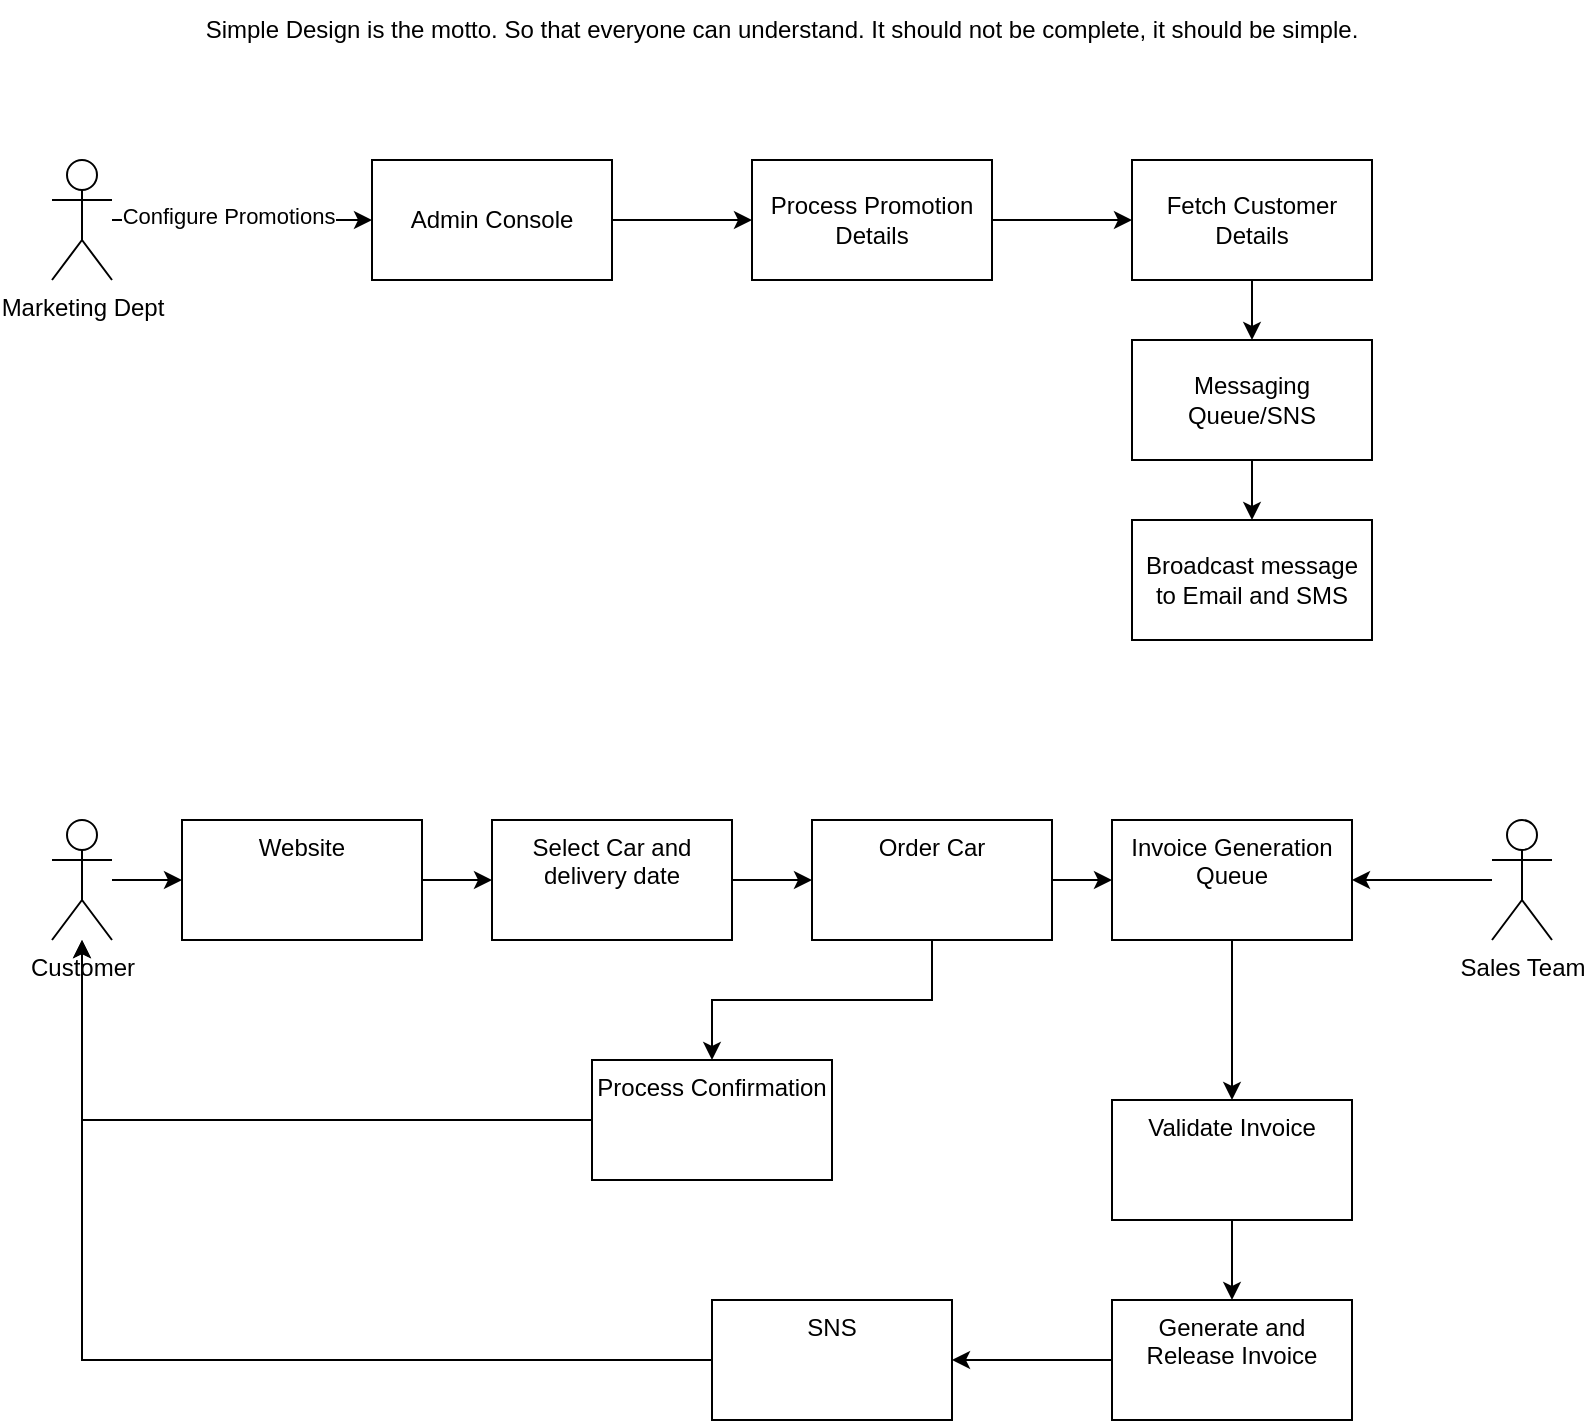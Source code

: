 <mxfile version="24.2.3" type="github">
  <diagram name="Page-1" id="Tbk4IP9_46neTQWiwS_g">
    <mxGraphModel dx="934" dy="485" grid="1" gridSize="10" guides="1" tooltips="1" connect="1" arrows="1" fold="1" page="1" pageScale="1" pageWidth="850" pageHeight="1100" math="0" shadow="0">
      <root>
        <mxCell id="0" />
        <mxCell id="1" parent="0" />
        <mxCell id="4wKICt7usqroxkZolmB6-1" value="Simple Design is the motto. So that everyone can understand. It should not be complete, it should be simple." style="text;html=1;align=center;verticalAlign=middle;whiteSpace=wrap;rounded=0;" vertex="1" parent="1">
          <mxGeometry x="115" y="20" width="620" height="30" as="geometry" />
        </mxCell>
        <mxCell id="4wKICt7usqroxkZolmB6-4" style="edgeStyle=orthogonalEdgeStyle;rounded=0;orthogonalLoop=1;jettySize=auto;html=1;entryX=0;entryY=0.5;entryDx=0;entryDy=0;" edge="1" parent="1" source="4wKICt7usqroxkZolmB6-2" target="4wKICt7usqroxkZolmB6-3">
          <mxGeometry relative="1" as="geometry" />
        </mxCell>
        <mxCell id="4wKICt7usqroxkZolmB6-7" value="Configure Promotions" style="edgeLabel;html=1;align=center;verticalAlign=middle;resizable=0;points=[];" vertex="1" connectable="0" parent="4wKICt7usqroxkZolmB6-4">
          <mxGeometry x="-0.113" y="2" relative="1" as="geometry">
            <mxPoint as="offset" />
          </mxGeometry>
        </mxCell>
        <mxCell id="4wKICt7usqroxkZolmB6-2" value="Marketing Dept" style="shape=umlActor;verticalLabelPosition=bottom;verticalAlign=top;html=1;outlineConnect=0;" vertex="1" parent="1">
          <mxGeometry x="60" y="100" width="30" height="60" as="geometry" />
        </mxCell>
        <mxCell id="4wKICt7usqroxkZolmB6-9" value="" style="edgeStyle=orthogonalEdgeStyle;rounded=0;orthogonalLoop=1;jettySize=auto;html=1;" edge="1" parent="1" source="4wKICt7usqroxkZolmB6-3" target="4wKICt7usqroxkZolmB6-8">
          <mxGeometry relative="1" as="geometry" />
        </mxCell>
        <mxCell id="4wKICt7usqroxkZolmB6-3" value="Admin Console" style="rounded=0;whiteSpace=wrap;html=1;" vertex="1" parent="1">
          <mxGeometry x="220" y="100" width="120" height="60" as="geometry" />
        </mxCell>
        <mxCell id="4wKICt7usqroxkZolmB6-11" value="" style="edgeStyle=orthogonalEdgeStyle;rounded=0;orthogonalLoop=1;jettySize=auto;html=1;" edge="1" parent="1" source="4wKICt7usqroxkZolmB6-8" target="4wKICt7usqroxkZolmB6-10">
          <mxGeometry relative="1" as="geometry" />
        </mxCell>
        <mxCell id="4wKICt7usqroxkZolmB6-8" value="Process Promotion Details" style="whiteSpace=wrap;html=1;rounded=0;" vertex="1" parent="1">
          <mxGeometry x="410" y="100" width="120" height="60" as="geometry" />
        </mxCell>
        <mxCell id="4wKICt7usqroxkZolmB6-13" value="" style="edgeStyle=orthogonalEdgeStyle;rounded=0;orthogonalLoop=1;jettySize=auto;html=1;" edge="1" parent="1" source="4wKICt7usqroxkZolmB6-10" target="4wKICt7usqroxkZolmB6-12">
          <mxGeometry relative="1" as="geometry" />
        </mxCell>
        <mxCell id="4wKICt7usqroxkZolmB6-10" value="Fetch Customer Details" style="whiteSpace=wrap;html=1;rounded=0;" vertex="1" parent="1">
          <mxGeometry x="600" y="100" width="120" height="60" as="geometry" />
        </mxCell>
        <mxCell id="4wKICt7usqroxkZolmB6-15" value="" style="edgeStyle=orthogonalEdgeStyle;rounded=0;orthogonalLoop=1;jettySize=auto;html=1;" edge="1" parent="1" source="4wKICt7usqroxkZolmB6-12" target="4wKICt7usqroxkZolmB6-14">
          <mxGeometry relative="1" as="geometry" />
        </mxCell>
        <mxCell id="4wKICt7usqroxkZolmB6-12" value="Messaging Queue/SNS" style="whiteSpace=wrap;html=1;rounded=0;" vertex="1" parent="1">
          <mxGeometry x="600" y="190" width="120" height="60" as="geometry" />
        </mxCell>
        <mxCell id="4wKICt7usqroxkZolmB6-14" value="Broadcast message to Email and SMS" style="whiteSpace=wrap;html=1;rounded=0;" vertex="1" parent="1">
          <mxGeometry x="600" y="280" width="120" height="60" as="geometry" />
        </mxCell>
        <mxCell id="4wKICt7usqroxkZolmB6-19" value="" style="edgeStyle=orthogonalEdgeStyle;rounded=0;orthogonalLoop=1;jettySize=auto;html=1;" edge="1" parent="1" source="4wKICt7usqroxkZolmB6-17" target="4wKICt7usqroxkZolmB6-18">
          <mxGeometry relative="1" as="geometry" />
        </mxCell>
        <mxCell id="4wKICt7usqroxkZolmB6-17" value="Customer" style="shape=umlActor;verticalLabelPosition=bottom;verticalAlign=top;html=1;outlineConnect=0;" vertex="1" parent="1">
          <mxGeometry x="60" y="430" width="30" height="60" as="geometry" />
        </mxCell>
        <mxCell id="4wKICt7usqroxkZolmB6-21" value="" style="edgeStyle=orthogonalEdgeStyle;rounded=0;orthogonalLoop=1;jettySize=auto;html=1;" edge="1" parent="1" source="4wKICt7usqroxkZolmB6-18" target="4wKICt7usqroxkZolmB6-20">
          <mxGeometry relative="1" as="geometry" />
        </mxCell>
        <mxCell id="4wKICt7usqroxkZolmB6-18" value="Website" style="whiteSpace=wrap;html=1;verticalAlign=top;" vertex="1" parent="1">
          <mxGeometry x="125" y="430" width="120" height="60" as="geometry" />
        </mxCell>
        <mxCell id="4wKICt7usqroxkZolmB6-23" value="" style="edgeStyle=orthogonalEdgeStyle;rounded=0;orthogonalLoop=1;jettySize=auto;html=1;" edge="1" parent="1" source="4wKICt7usqroxkZolmB6-20" target="4wKICt7usqroxkZolmB6-22">
          <mxGeometry relative="1" as="geometry" />
        </mxCell>
        <mxCell id="4wKICt7usqroxkZolmB6-20" value="Select Car and delivery date" style="whiteSpace=wrap;html=1;verticalAlign=top;" vertex="1" parent="1">
          <mxGeometry x="280" y="430" width="120" height="60" as="geometry" />
        </mxCell>
        <mxCell id="4wKICt7usqroxkZolmB6-25" value="" style="edgeStyle=orthogonalEdgeStyle;rounded=0;orthogonalLoop=1;jettySize=auto;html=1;" edge="1" parent="1" source="4wKICt7usqroxkZolmB6-22" target="4wKICt7usqroxkZolmB6-24">
          <mxGeometry relative="1" as="geometry" />
        </mxCell>
        <mxCell id="4wKICt7usqroxkZolmB6-27" value="" style="edgeStyle=orthogonalEdgeStyle;rounded=0;orthogonalLoop=1;jettySize=auto;html=1;" edge="1" parent="1" source="4wKICt7usqroxkZolmB6-22" target="4wKICt7usqroxkZolmB6-26">
          <mxGeometry relative="1" as="geometry" />
        </mxCell>
        <mxCell id="4wKICt7usqroxkZolmB6-22" value="Order Car" style="whiteSpace=wrap;html=1;verticalAlign=top;" vertex="1" parent="1">
          <mxGeometry x="440" y="430" width="120" height="60" as="geometry" />
        </mxCell>
        <mxCell id="4wKICt7usqroxkZolmB6-32" value="" style="edgeStyle=orthogonalEdgeStyle;rounded=0;orthogonalLoop=1;jettySize=auto;html=1;" edge="1" parent="1" source="4wKICt7usqroxkZolmB6-24" target="4wKICt7usqroxkZolmB6-31">
          <mxGeometry relative="1" as="geometry" />
        </mxCell>
        <mxCell id="4wKICt7usqroxkZolmB6-24" value="Invoice Generation Queue" style="whiteSpace=wrap;html=1;verticalAlign=top;" vertex="1" parent="1">
          <mxGeometry x="590" y="430" width="120" height="60" as="geometry" />
        </mxCell>
        <mxCell id="4wKICt7usqroxkZolmB6-28" style="edgeStyle=orthogonalEdgeStyle;rounded=0;orthogonalLoop=1;jettySize=auto;html=1;" edge="1" parent="1" source="4wKICt7usqroxkZolmB6-26" target="4wKICt7usqroxkZolmB6-17">
          <mxGeometry relative="1" as="geometry" />
        </mxCell>
        <mxCell id="4wKICt7usqroxkZolmB6-26" value="Process Confirmation" style="whiteSpace=wrap;html=1;verticalAlign=top;" vertex="1" parent="1">
          <mxGeometry x="330" y="550" width="120" height="60" as="geometry" />
        </mxCell>
        <mxCell id="4wKICt7usqroxkZolmB6-30" style="edgeStyle=orthogonalEdgeStyle;rounded=0;orthogonalLoop=1;jettySize=auto;html=1;entryX=1;entryY=0.5;entryDx=0;entryDy=0;" edge="1" parent="1" source="4wKICt7usqroxkZolmB6-29" target="4wKICt7usqroxkZolmB6-24">
          <mxGeometry relative="1" as="geometry" />
        </mxCell>
        <mxCell id="4wKICt7usqroxkZolmB6-29" value="Sales Team" style="shape=umlActor;verticalLabelPosition=bottom;verticalAlign=top;html=1;outlineConnect=0;" vertex="1" parent="1">
          <mxGeometry x="780" y="430" width="30" height="60" as="geometry" />
        </mxCell>
        <mxCell id="4wKICt7usqroxkZolmB6-34" value="" style="edgeStyle=orthogonalEdgeStyle;rounded=0;orthogonalLoop=1;jettySize=auto;html=1;" edge="1" parent="1" source="4wKICt7usqroxkZolmB6-31" target="4wKICt7usqroxkZolmB6-33">
          <mxGeometry relative="1" as="geometry" />
        </mxCell>
        <mxCell id="4wKICt7usqroxkZolmB6-31" value="Validate Invoice" style="whiteSpace=wrap;html=1;verticalAlign=top;" vertex="1" parent="1">
          <mxGeometry x="590" y="570" width="120" height="60" as="geometry" />
        </mxCell>
        <mxCell id="4wKICt7usqroxkZolmB6-36" value="" style="edgeStyle=orthogonalEdgeStyle;rounded=0;orthogonalLoop=1;jettySize=auto;html=1;" edge="1" parent="1" source="4wKICt7usqroxkZolmB6-33" target="4wKICt7usqroxkZolmB6-35">
          <mxGeometry relative="1" as="geometry" />
        </mxCell>
        <mxCell id="4wKICt7usqroxkZolmB6-33" value="Generate and Release Invoice" style="whiteSpace=wrap;html=1;verticalAlign=top;" vertex="1" parent="1">
          <mxGeometry x="590" y="670" width="120" height="60" as="geometry" />
        </mxCell>
        <mxCell id="4wKICt7usqroxkZolmB6-37" style="edgeStyle=orthogonalEdgeStyle;rounded=0;orthogonalLoop=1;jettySize=auto;html=1;" edge="1" parent="1" source="4wKICt7usqroxkZolmB6-35" target="4wKICt7usqroxkZolmB6-17">
          <mxGeometry relative="1" as="geometry" />
        </mxCell>
        <mxCell id="4wKICt7usqroxkZolmB6-35" value="SNS" style="whiteSpace=wrap;html=1;verticalAlign=top;" vertex="1" parent="1">
          <mxGeometry x="390" y="670" width="120" height="60" as="geometry" />
        </mxCell>
      </root>
    </mxGraphModel>
  </diagram>
</mxfile>
